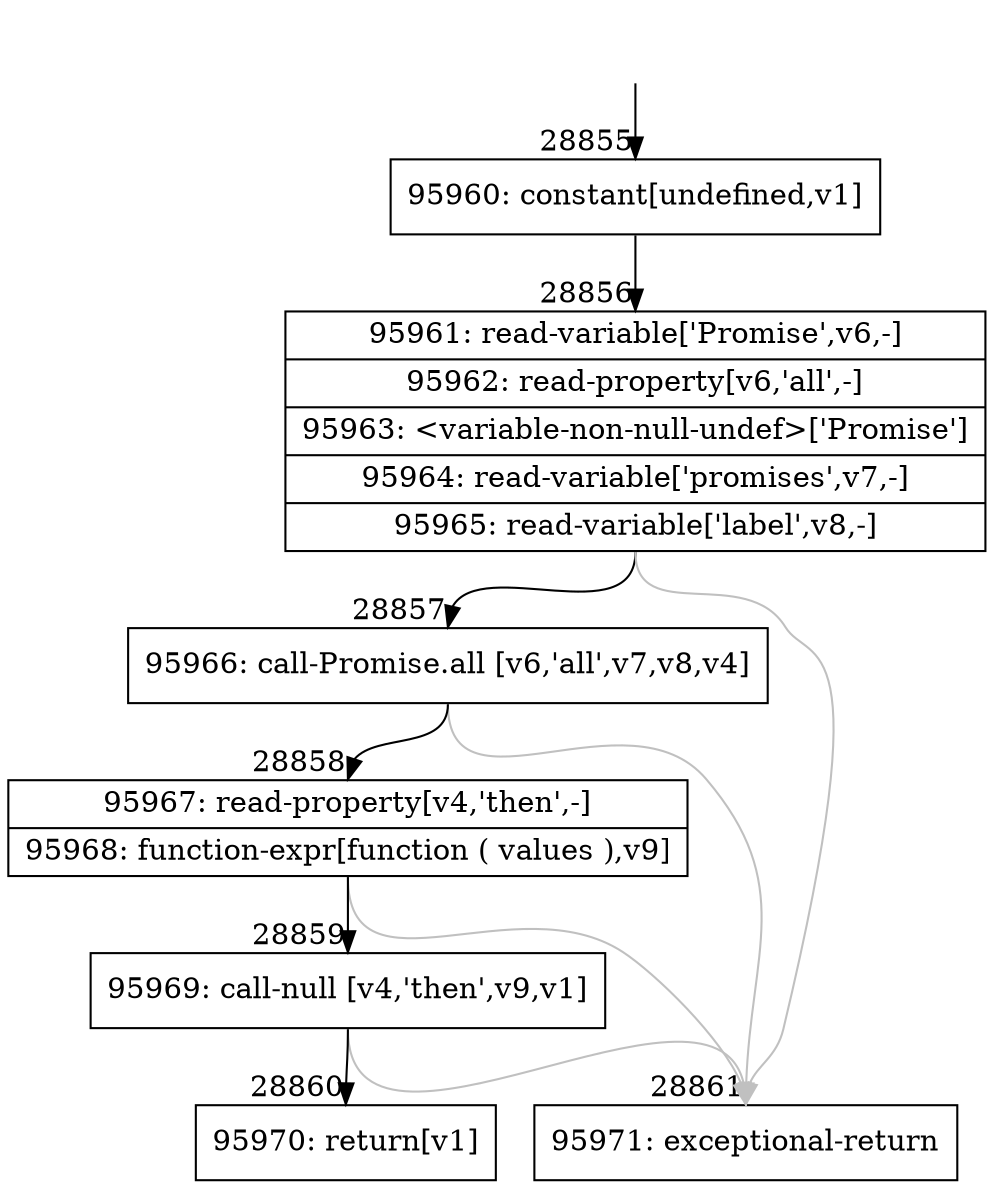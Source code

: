 digraph {
rankdir="TD"
BB_entry2545[shape=none,label=""];
BB_entry2545 -> BB28855 [tailport=s, headport=n, headlabel="    28855"]
BB28855 [shape=record label="{95960: constant[undefined,v1]}" ] 
BB28855 -> BB28856 [tailport=s, headport=n, headlabel="      28856"]
BB28856 [shape=record label="{95961: read-variable['Promise',v6,-]|95962: read-property[v6,'all',-]|95963: \<variable-non-null-undef\>['Promise']|95964: read-variable['promises',v7,-]|95965: read-variable['label',v8,-]}" ] 
BB28856 -> BB28857 [tailport=s, headport=n, headlabel="      28857"]
BB28856 -> BB28861 [tailport=s, headport=n, color=gray, headlabel="      28861"]
BB28857 [shape=record label="{95966: call-Promise.all [v6,'all',v7,v8,v4]}" ] 
BB28857 -> BB28858 [tailport=s, headport=n, headlabel="      28858"]
BB28857 -> BB28861 [tailport=s, headport=n, color=gray]
BB28858 [shape=record label="{95967: read-property[v4,'then',-]|95968: function-expr[function ( values ),v9]}" ] 
BB28858 -> BB28859 [tailport=s, headport=n, headlabel="      28859"]
BB28858 -> BB28861 [tailport=s, headport=n, color=gray]
BB28859 [shape=record label="{95969: call-null [v4,'then',v9,v1]}" ] 
BB28859 -> BB28860 [tailport=s, headport=n, headlabel="      28860"]
BB28859 -> BB28861 [tailport=s, headport=n, color=gray]
BB28860 [shape=record label="{95970: return[v1]}" ] 
BB28861 [shape=record label="{95971: exceptional-return}" ] 
//#$~ 51718
}
